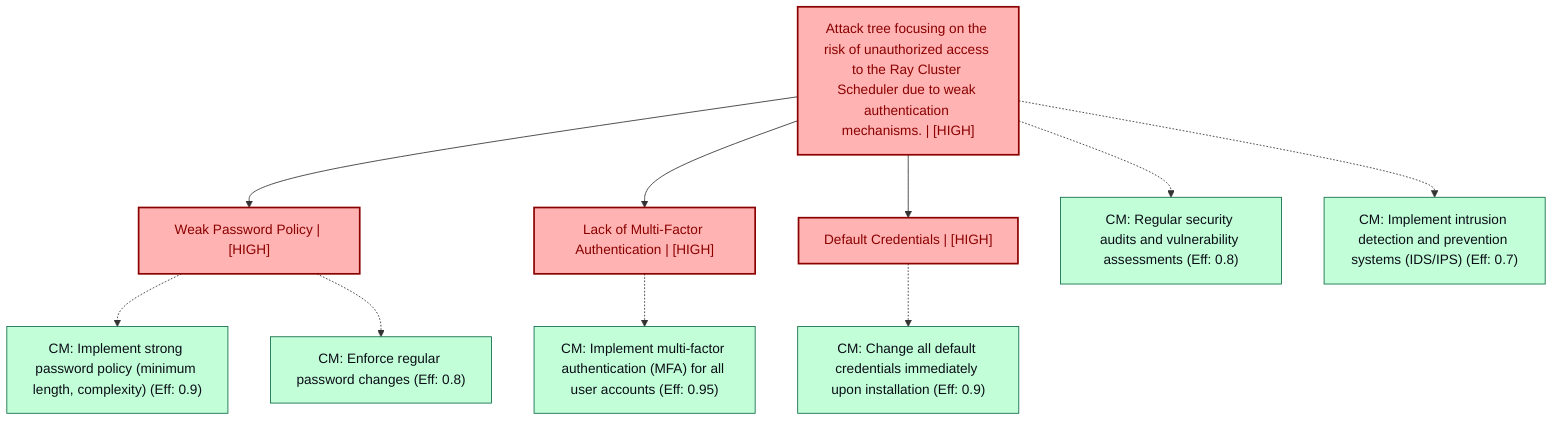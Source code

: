 graph TB
  node_789abcdef0123456789abcdef["Attack tree focusing on the risk of unauthorized access to the Ray Cluster Scheduler due to weak authentication mechanisms. | [HIGH]"]:::highRisk
  node_789abcdef0123456789abcde1["Weak Password Policy | [HIGH]"]:::highRisk
  node_789abcdef0123456789abcde1_cm_0["CM: Implement strong password policy (minimum length, complexity) (Eff: 0.9)"]:::countermeasure
  node_789abcdef0123456789abcde1_cm_1["CM: Enforce regular password changes (Eff: 0.8)"]:::countermeasure
  node_789abcdef0123456789abcdef2["Lack of Multi-Factor Authentication | [HIGH]"]:::highRisk
  node_789abcdef0123456789abcdef2_cm_0["CM: Implement multi-factor authentication (MFA) for all user accounts (Eff: 0.95)"]:::countermeasure
  node_789abcdef0123456789abcdef3["Default Credentials | [HIGH]"]:::highRisk
  node_789abcdef0123456789abcdef3_cm_0["CM: Change all default credentials immediately upon installation (Eff: 0.9)"]:::countermeasure
  node_789abcdef0123456789abcdef_cm_0["CM: Regular security audits and vulnerability assessments (Eff: 0.8)"]:::countermeasure
  node_789abcdef0123456789abcdef_cm_1["CM: Implement intrusion detection and prevention systems (IDS/IPS) (Eff: 0.7)"]:::countermeasure

  node_789abcdef0123456789abcdef --> node_789abcdef0123456789abcde1
  node_789abcdef0123456789abcde1 -.-> node_789abcdef0123456789abcde1_cm_0
  node_789abcdef0123456789abcde1 -.-> node_789abcdef0123456789abcde1_cm_1
  node_789abcdef0123456789abcdef --> node_789abcdef0123456789abcdef2
  node_789abcdef0123456789abcdef2 -.-> node_789abcdef0123456789abcdef2_cm_0
  node_789abcdef0123456789abcdef --> node_789abcdef0123456789abcdef3
  node_789abcdef0123456789abcdef3 -.-> node_789abcdef0123456789abcdef3_cm_0
  node_789abcdef0123456789abcdef -.-> node_789abcdef0123456789abcdef_cm_0
  node_789abcdef0123456789abcdef -.-> node_789abcdef0123456789abcdef_cm_1

  classDef andNode fill:#FFB3B3,stroke:#8B0000,stroke-width:2px,color:#0B0D17
  classDef orNode fill:#C2FFD8,stroke:#106B49,stroke-width:2px,color:#0B0D17
  classDef leafNode fill:#73d1ff,stroke:#29ABE2,stroke-width:2px,color:#0B0D17
  classDef highRisk fill:#FFB3B3,color:#8B0000,stroke:#8B0000,stroke-width:2px
  classDef mediumRisk fill:#FFF200,stroke:#7A6300,stroke-width:1px,color:#0B0D17
  classDef lowRisk fill:#FFF2B3,stroke:#FFF2B3,stroke-width:1px,color:#0B0D17
  classDef countermeasure fill:#C2FFD8,stroke:#106B49,stroke-width:1px,color:#0B0D17
  classDef reference fill:#ffa1ad,stroke:#A259FF,stroke-width:1px,stroke-dasharray:3 3,color:#0B0D17
  classDef mitreNode stroke-dasharray:5 5
  classDef note fill:#ffffcc,stroke:#ffcc00,stroke-width:2px,stroke-dasharray:5 5